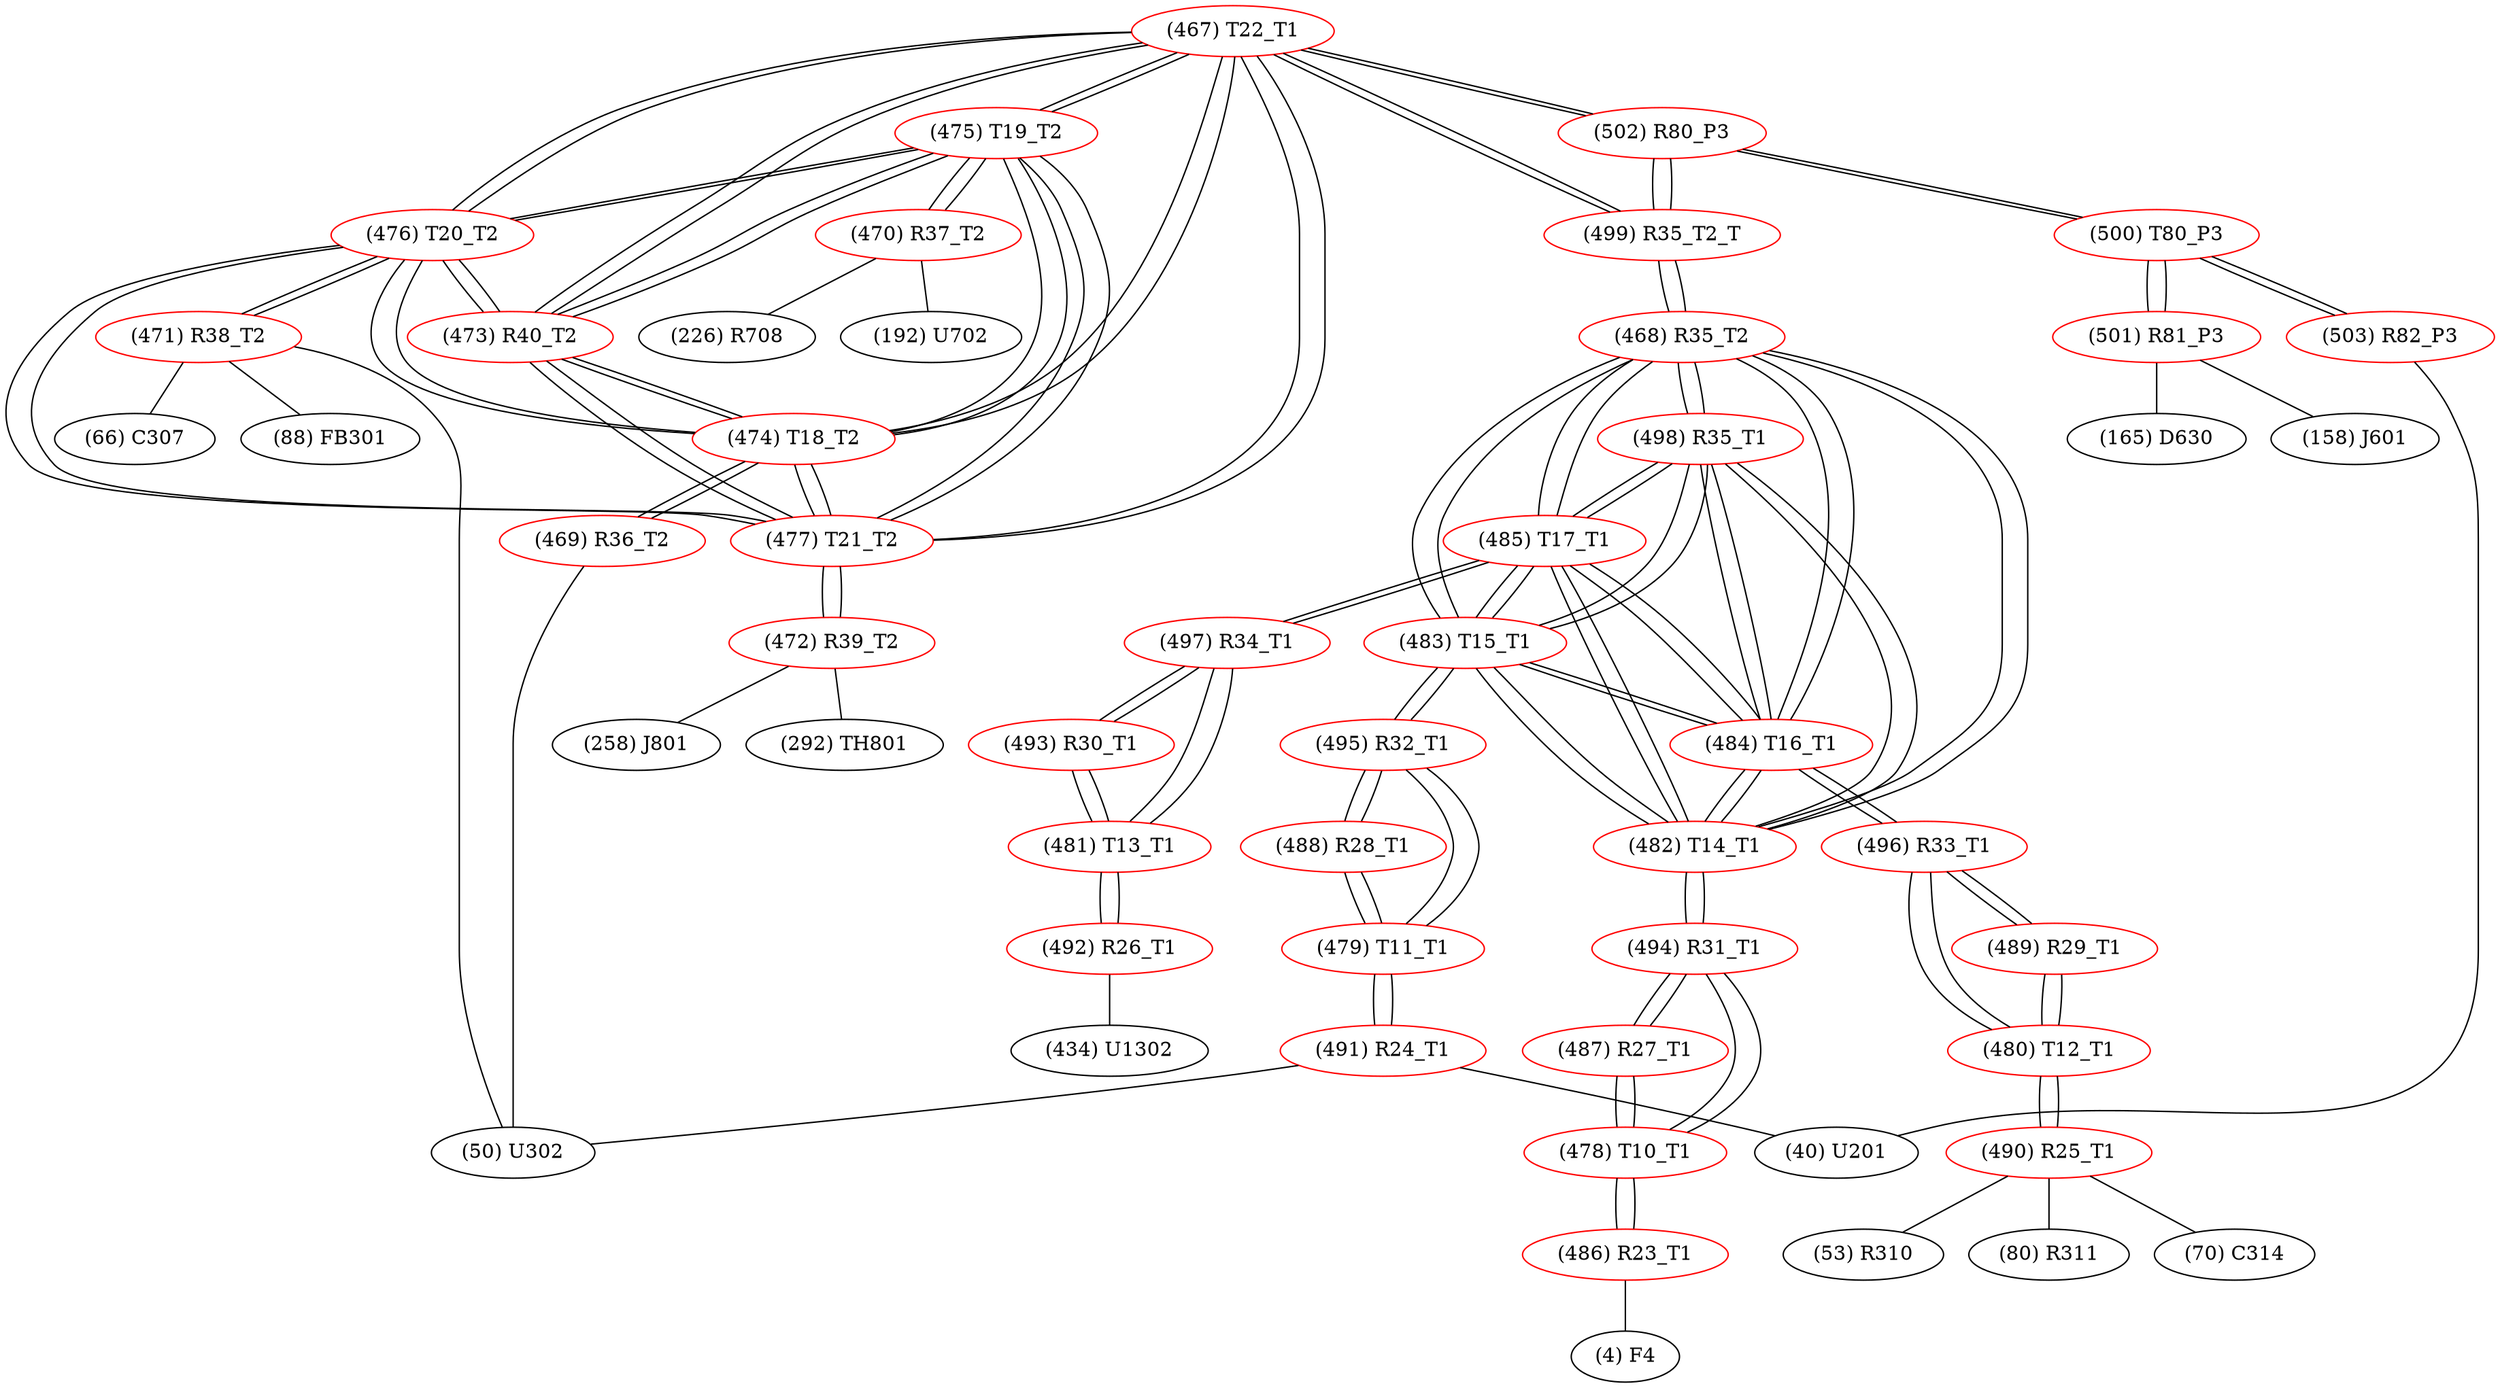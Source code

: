 graph {
	467 [label="(467) T22_T1" color=red]
	475 [label="(475) T19_T2"]
	476 [label="(476) T20_T2"]
	477 [label="(477) T21_T2"]
	474 [label="(474) T18_T2"]
	473 [label="(473) R40_T2"]
	502 [label="(502) R80_P3"]
	499 [label="(499) R35_T2_T"]
	468 [label="(468) R35_T2" color=red]
	483 [label="(483) T15_T1"]
	484 [label="(484) T16_T1"]
	482 [label="(482) T14_T1"]
	485 [label="(485) T17_T1"]
	498 [label="(498) R35_T1"]
	499 [label="(499) R35_T2_T"]
	469 [label="(469) R36_T2" color=red]
	50 [label="(50) U302"]
	474 [label="(474) T18_T2"]
	470 [label="(470) R37_T2" color=red]
	192 [label="(192) U702"]
	226 [label="(226) R708"]
	475 [label="(475) T19_T2"]
	471 [label="(471) R38_T2" color=red]
	66 [label="(66) C307"]
	50 [label="(50) U302"]
	88 [label="(88) FB301"]
	476 [label="(476) T20_T2"]
	472 [label="(472) R39_T2" color=red]
	258 [label="(258) J801"]
	292 [label="(292) TH801"]
	477 [label="(477) T21_T2"]
	473 [label="(473) R40_T2" color=red]
	475 [label="(475) T19_T2"]
	476 [label="(476) T20_T2"]
	477 [label="(477) T21_T2"]
	467 [label="(467) T22_T1"]
	474 [label="(474) T18_T2"]
	474 [label="(474) T18_T2" color=red]
	475 [label="(475) T19_T2"]
	476 [label="(476) T20_T2"]
	477 [label="(477) T21_T2"]
	467 [label="(467) T22_T1"]
	473 [label="(473) R40_T2"]
	469 [label="(469) R36_T2"]
	475 [label="(475) T19_T2" color=red]
	476 [label="(476) T20_T2"]
	477 [label="(477) T21_T2"]
	467 [label="(467) T22_T1"]
	474 [label="(474) T18_T2"]
	473 [label="(473) R40_T2"]
	470 [label="(470) R37_T2"]
	476 [label="(476) T20_T2" color=red]
	475 [label="(475) T19_T2"]
	477 [label="(477) T21_T2"]
	467 [label="(467) T22_T1"]
	474 [label="(474) T18_T2"]
	473 [label="(473) R40_T2"]
	471 [label="(471) R38_T2"]
	477 [label="(477) T21_T2" color=red]
	475 [label="(475) T19_T2"]
	476 [label="(476) T20_T2"]
	467 [label="(467) T22_T1"]
	474 [label="(474) T18_T2"]
	473 [label="(473) R40_T2"]
	472 [label="(472) R39_T2"]
	478 [label="(478) T10_T1" color=red]
	486 [label="(486) R23_T1"]
	487 [label="(487) R27_T1"]
	494 [label="(494) R31_T1"]
	479 [label="(479) T11_T1" color=red]
	491 [label="(491) R24_T1"]
	495 [label="(495) R32_T1"]
	488 [label="(488) R28_T1"]
	480 [label="(480) T12_T1" color=red]
	496 [label="(496) R33_T1"]
	489 [label="(489) R29_T1"]
	490 [label="(490) R25_T1"]
	481 [label="(481) T13_T1" color=red]
	493 [label="(493) R30_T1"]
	497 [label="(497) R34_T1"]
	492 [label="(492) R26_T1"]
	482 [label="(482) T14_T1" color=red]
	483 [label="(483) T15_T1"]
	484 [label="(484) T16_T1"]
	485 [label="(485) T17_T1"]
	468 [label="(468) R35_T2"]
	498 [label="(498) R35_T1"]
	494 [label="(494) R31_T1"]
	483 [label="(483) T15_T1" color=red]
	484 [label="(484) T16_T1"]
	482 [label="(482) T14_T1"]
	485 [label="(485) T17_T1"]
	468 [label="(468) R35_T2"]
	498 [label="(498) R35_T1"]
	495 [label="(495) R32_T1"]
	484 [label="(484) T16_T1" color=red]
	483 [label="(483) T15_T1"]
	482 [label="(482) T14_T1"]
	485 [label="(485) T17_T1"]
	468 [label="(468) R35_T2"]
	498 [label="(498) R35_T1"]
	496 [label="(496) R33_T1"]
	485 [label="(485) T17_T1" color=red]
	483 [label="(483) T15_T1"]
	484 [label="(484) T16_T1"]
	482 [label="(482) T14_T1"]
	468 [label="(468) R35_T2"]
	498 [label="(498) R35_T1"]
	497 [label="(497) R34_T1"]
	486 [label="(486) R23_T1" color=red]
	4 [label="(4) F4"]
	478 [label="(478) T10_T1"]
	487 [label="(487) R27_T1" color=red]
	478 [label="(478) T10_T1"]
	494 [label="(494) R31_T1"]
	488 [label="(488) R28_T1" color=red]
	495 [label="(495) R32_T1"]
	479 [label="(479) T11_T1"]
	489 [label="(489) R29_T1" color=red]
	496 [label="(496) R33_T1"]
	480 [label="(480) T12_T1"]
	490 [label="(490) R25_T1" color=red]
	70 [label="(70) C314"]
	53 [label="(53) R310"]
	80 [label="(80) R311"]
	480 [label="(480) T12_T1"]
	491 [label="(491) R24_T1" color=red]
	40 [label="(40) U201"]
	50 [label="(50) U302"]
	479 [label="(479) T11_T1"]
	492 [label="(492) R26_T1" color=red]
	434 [label="(434) U1302"]
	481 [label="(481) T13_T1"]
	493 [label="(493) R30_T1" color=red]
	497 [label="(497) R34_T1"]
	481 [label="(481) T13_T1"]
	494 [label="(494) R31_T1" color=red]
	487 [label="(487) R27_T1"]
	478 [label="(478) T10_T1"]
	482 [label="(482) T14_T1"]
	495 [label="(495) R32_T1" color=red]
	483 [label="(483) T15_T1"]
	479 [label="(479) T11_T1"]
	488 [label="(488) R28_T1"]
	496 [label="(496) R33_T1" color=red]
	484 [label="(484) T16_T1"]
	480 [label="(480) T12_T1"]
	489 [label="(489) R29_T1"]
	497 [label="(497) R34_T1" color=red]
	485 [label="(485) T17_T1"]
	493 [label="(493) R30_T1"]
	481 [label="(481) T13_T1"]
	498 [label="(498) R35_T1" color=red]
	483 [label="(483) T15_T1"]
	484 [label="(484) T16_T1"]
	482 [label="(482) T14_T1"]
	485 [label="(485) T17_T1"]
	468 [label="(468) R35_T2"]
	499 [label="(499) R35_T2_T" color=red]
	468 [label="(468) R35_T2"]
	502 [label="(502) R80_P3"]
	467 [label="(467) T22_T1"]
	500 [label="(500) T80_P3" color=red]
	501 [label="(501) R81_P3"]
	503 [label="(503) R82_P3"]
	502 [label="(502) R80_P3"]
	501 [label="(501) R81_P3" color=red]
	165 [label="(165) D630"]
	158 [label="(158) J601"]
	500 [label="(500) T80_P3"]
	502 [label="(502) R80_P3" color=red]
	467 [label="(467) T22_T1"]
	499 [label="(499) R35_T2_T"]
	500 [label="(500) T80_P3"]
	503 [label="(503) R82_P3" color=red]
	40 [label="(40) U201"]
	500 [label="(500) T80_P3"]
	467 -- 475
	467 -- 476
	467 -- 477
	467 -- 474
	467 -- 473
	467 -- 502
	467 -- 499
	468 -- 483
	468 -- 484
	468 -- 482
	468 -- 485
	468 -- 498
	468 -- 499
	469 -- 50
	469 -- 474
	470 -- 192
	470 -- 226
	470 -- 475
	471 -- 66
	471 -- 50
	471 -- 88
	471 -- 476
	472 -- 258
	472 -- 292
	472 -- 477
	473 -- 475
	473 -- 476
	473 -- 477
	473 -- 467
	473 -- 474
	474 -- 475
	474 -- 476
	474 -- 477
	474 -- 467
	474 -- 473
	474 -- 469
	475 -- 476
	475 -- 477
	475 -- 467
	475 -- 474
	475 -- 473
	475 -- 470
	476 -- 475
	476 -- 477
	476 -- 467
	476 -- 474
	476 -- 473
	476 -- 471
	477 -- 475
	477 -- 476
	477 -- 467
	477 -- 474
	477 -- 473
	477 -- 472
	478 -- 486
	478 -- 487
	478 -- 494
	479 -- 491
	479 -- 495
	479 -- 488
	480 -- 496
	480 -- 489
	480 -- 490
	481 -- 493
	481 -- 497
	481 -- 492
	482 -- 483
	482 -- 484
	482 -- 485
	482 -- 468
	482 -- 498
	482 -- 494
	483 -- 484
	483 -- 482
	483 -- 485
	483 -- 468
	483 -- 498
	483 -- 495
	484 -- 483
	484 -- 482
	484 -- 485
	484 -- 468
	484 -- 498
	484 -- 496
	485 -- 483
	485 -- 484
	485 -- 482
	485 -- 468
	485 -- 498
	485 -- 497
	486 -- 4
	486 -- 478
	487 -- 478
	487 -- 494
	488 -- 495
	488 -- 479
	489 -- 496
	489 -- 480
	490 -- 70
	490 -- 53
	490 -- 80
	490 -- 480
	491 -- 40
	491 -- 50
	491 -- 479
	492 -- 434
	492 -- 481
	493 -- 497
	493 -- 481
	494 -- 487
	494 -- 478
	494 -- 482
	495 -- 483
	495 -- 479
	495 -- 488
	496 -- 484
	496 -- 480
	496 -- 489
	497 -- 485
	497 -- 493
	497 -- 481
	498 -- 483
	498 -- 484
	498 -- 482
	498 -- 485
	498 -- 468
	499 -- 468
	499 -- 502
	499 -- 467
	500 -- 501
	500 -- 503
	500 -- 502
	501 -- 165
	501 -- 158
	501 -- 500
	502 -- 467
	502 -- 499
	502 -- 500
	503 -- 40
	503 -- 500
}